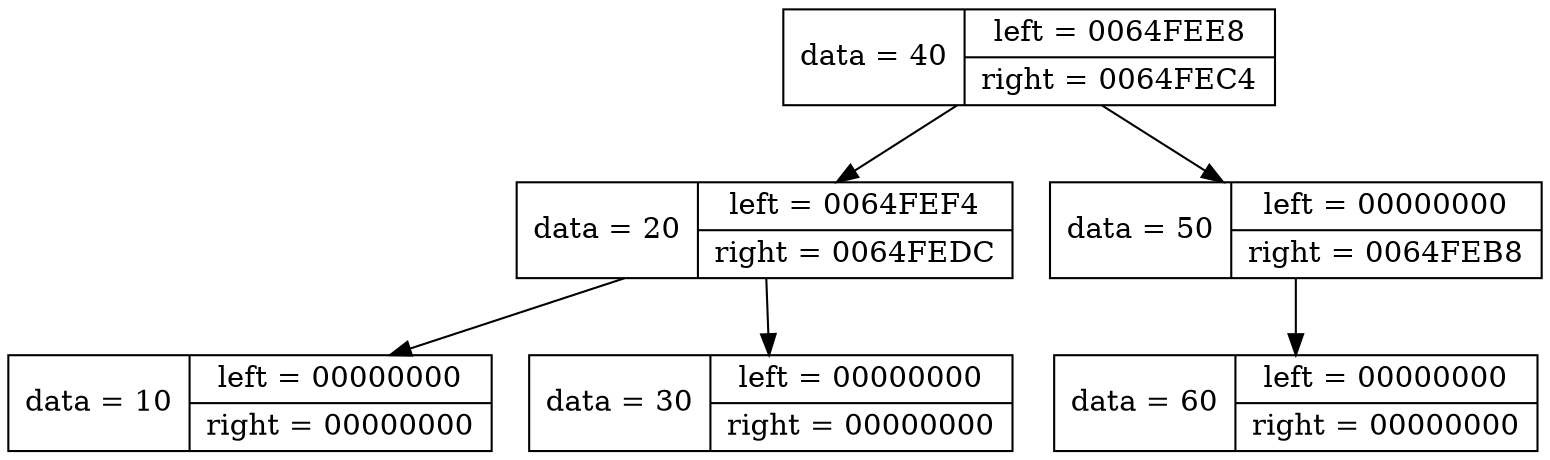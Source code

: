 digraph list
{
rankdir=HR;
	6618832 [shape=record, label = " data = 40| {left = 0064FEE8| right = 0064FEC4}"];
	6618856 [shape=record, label = " data = 20| {left = 0064FEF4| right = 0064FEDC}"];
	6618832 -> 6618856
	6618868 [shape=record, label = " data = 10| {left = 00000000| right = 00000000}"];
	6618856 -> 6618868
	6618844 [shape=record, label = " data = 30| {left = 00000000| right = 00000000}"];
	6618856 -> 6618844
	6618820 [shape=record, label = " data = 50| {left = 00000000| right = 0064FEB8}"];
	6618832 -> 6618820
	6618808 [shape=record, label = " data = 60| {left = 00000000| right = 00000000}"];
	6618820 -> 6618808
	}